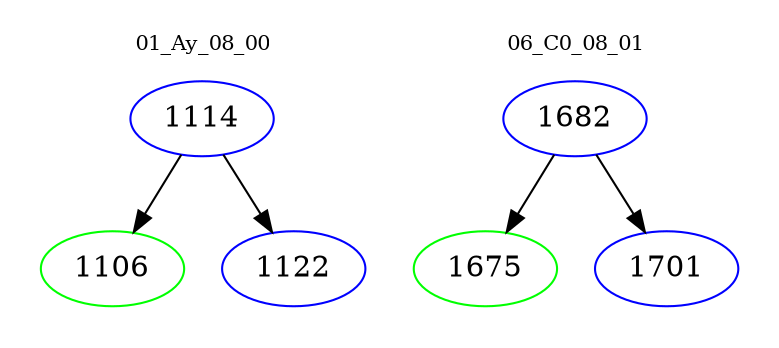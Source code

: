 digraph{
subgraph cluster_0 {
color = white
label = "01_Ay_08_00";
fontsize=10;
T0_1114 [label="1114", color="blue"]
T0_1114 -> T0_1106 [color="black"]
T0_1106 [label="1106", color="green"]
T0_1114 -> T0_1122 [color="black"]
T0_1122 [label="1122", color="blue"]
}
subgraph cluster_1 {
color = white
label = "06_C0_08_01";
fontsize=10;
T1_1682 [label="1682", color="blue"]
T1_1682 -> T1_1675 [color="black"]
T1_1675 [label="1675", color="green"]
T1_1682 -> T1_1701 [color="black"]
T1_1701 [label="1701", color="blue"]
}
}
